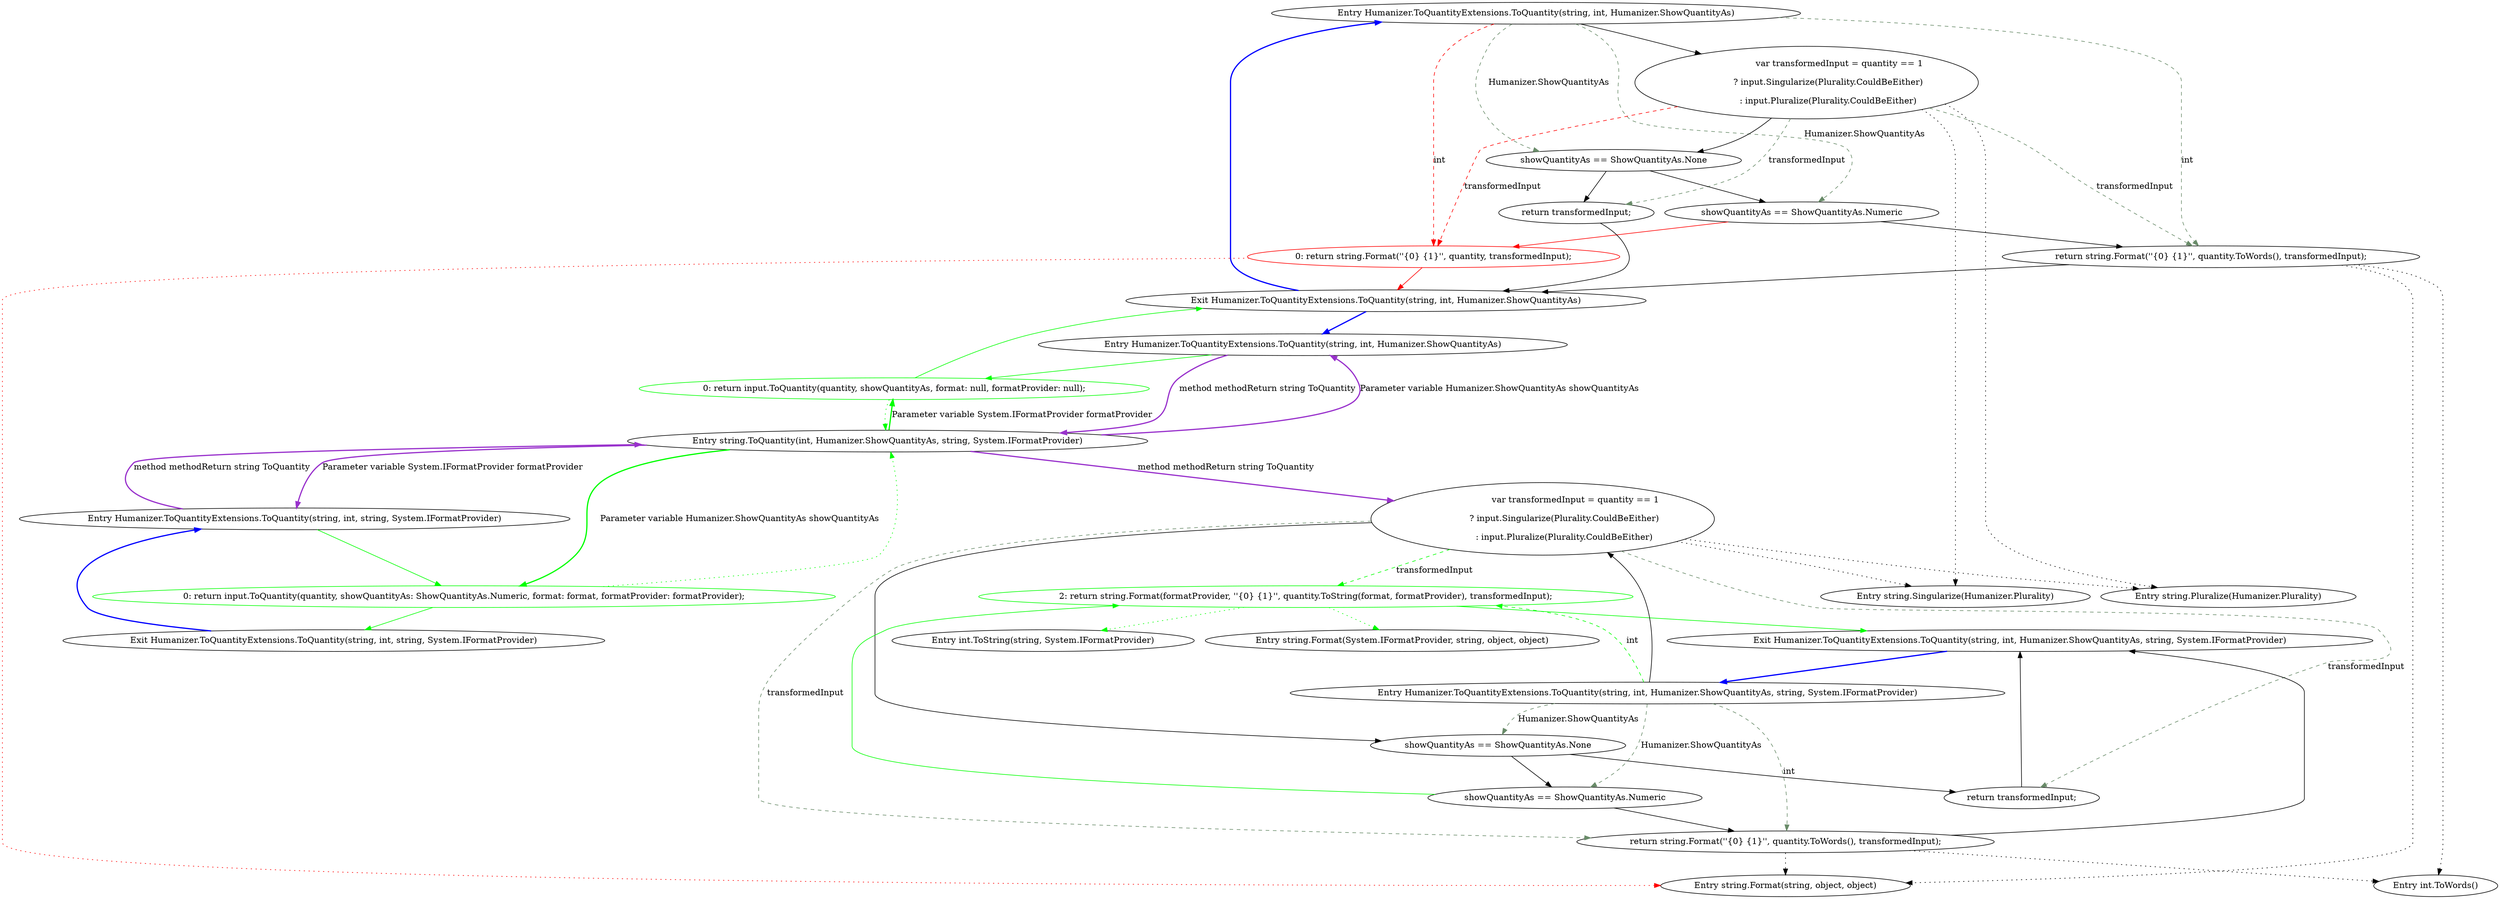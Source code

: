 digraph  {
n0 [cluster="Humanizer.ToQuantityExtensions.ToQuantity(string, int, Humanizer.ShowQuantityAs)", label="Entry Humanizer.ToQuantityExtensions.ToQuantity(string, int, Humanizer.ShowQuantityAs)", span="45-45"];
n1 [cluster="Humanizer.ToQuantityExtensions.ToQuantity(string, int, Humanizer.ShowQuantityAs)", label="var transformedInput = quantity == 1\r\n                ? input.Singularize(Plurality.CouldBeEither)\r\n                : input.Pluralize(Plurality.CouldBeEither)", span="47-49"];
n2 [cluster="Humanizer.ToQuantityExtensions.ToQuantity(string, int, Humanizer.ShowQuantityAs)", label="showQuantityAs == ShowQuantityAs.None", span="51-51"];
n4 [cluster="Humanizer.ToQuantityExtensions.ToQuantity(string, int, Humanizer.ShowQuantityAs)", label="showQuantityAs == ShowQuantityAs.Numeric", span="54-54"];
n5 [cluster="Humanizer.ToQuantityExtensions.ToQuantity(string, int, Humanizer.ShowQuantityAs)", color=red, community=0, label="0: return string.Format(''{0} {1}'', quantity, transformedInput);", span="55-55"];
n6 [cluster="Humanizer.ToQuantityExtensions.ToQuantity(string, int, Humanizer.ShowQuantityAs)", label="return string.Format(''{0} {1}'', quantity.ToWords(), transformedInput);", span="57-57"];
n8 [cluster="string.Singularize(Humanizer.Plurality)", label="Entry string.Singularize(Humanizer.Plurality)", span="194-194"];
n9 [cluster="string.Pluralize(Humanizer.Plurality)", label="Entry string.Pluralize(Humanizer.Plurality)", span="170-170"];
n3 [cluster="Humanizer.ToQuantityExtensions.ToQuantity(string, int, Humanizer.ShowQuantityAs)", label="return transformedInput;", span="52-52"];
n7 [cluster="Humanizer.ToQuantityExtensions.ToQuantity(string, int, Humanizer.ShowQuantityAs)", label="Exit Humanizer.ToQuantityExtensions.ToQuantity(string, int, Humanizer.ShowQuantityAs)", span="45-45"];
n11 [cluster="int.ToWords()", label="Entry int.ToWords()", span="32-32"];
n10 [cluster="string.Format(string, object, object)", label="Entry string.Format(string, object, object)", span="0-0"];
d1 [cluster="Humanizer.ToQuantityExtensions.ToQuantity(string, int, Humanizer.ShowQuantityAs)", color=green, community=0, label="0: return input.ToQuantity(quantity, showQuantityAs, format: null, formatProvider: null);", span="48-48"];
d0 [cluster="Humanizer.ToQuantityExtensions.ToQuantity(string, int, Humanizer.ShowQuantityAs)", label="Entry Humanizer.ToQuantityExtensions.ToQuantity(string, int, Humanizer.ShowQuantityAs)", span="46-46"];
d3 [cluster="string.ToQuantity(int, Humanizer.ShowQuantityAs, string, System.IFormatProvider)", label="Entry string.ToQuantity(int, Humanizer.ShowQuantityAs, string, System.IFormatProvider)", span="69-69"];
d5 [cluster="Humanizer.ToQuantityExtensions.ToQuantity(string, int, string, System.IFormatProvider)", color=green, community=0, label="0: return input.ToQuantity(quantity, showQuantityAs: ShowQuantityAs.Numeric, format: format, formatProvider: formatProvider);", span="66-66"];
d4 [cluster="Humanizer.ToQuantityExtensions.ToQuantity(string, int, string, System.IFormatProvider)", label="Entry Humanizer.ToQuantityExtensions.ToQuantity(string, int, string, System.IFormatProvider)", span="64-64"];
d6 [cluster="Humanizer.ToQuantityExtensions.ToQuantity(string, int, string, System.IFormatProvider)", label="Exit Humanizer.ToQuantityExtensions.ToQuantity(string, int, string, System.IFormatProvider)", span="64-64"];
d12 [cluster="Humanizer.ToQuantityExtensions.ToQuantity(string, int, Humanizer.ShowQuantityAs, string, System.IFormatProvider)", color=green, community=0, label="2: return string.Format(formatProvider, ''{0} {1}'', quantity.ToString(format, formatProvider), transformedInput);", span="79-79"];
d7 [cluster="Humanizer.ToQuantityExtensions.ToQuantity(string, int, Humanizer.ShowQuantityAs, string, System.IFormatProvider)", label="Entry Humanizer.ToQuantityExtensions.ToQuantity(string, int, Humanizer.ShowQuantityAs, string, System.IFormatProvider)", span="69-69"];
d8 [cluster="Humanizer.ToQuantityExtensions.ToQuantity(string, int, Humanizer.ShowQuantityAs, string, System.IFormatProvider)", label="var transformedInput = quantity == 1\r\n                ? input.Singularize(Plurality.CouldBeEither)\r\n                : input.Pluralize(Plurality.CouldBeEither)", span="71-73"];
d11 [cluster="Humanizer.ToQuantityExtensions.ToQuantity(string, int, Humanizer.ShowQuantityAs, string, System.IFormatProvider)", label="showQuantityAs == ShowQuantityAs.Numeric", span="78-78"];
d14 [cluster="Humanizer.ToQuantityExtensions.ToQuantity(string, int, Humanizer.ShowQuantityAs, string, System.IFormatProvider)", label="Exit Humanizer.ToQuantityExtensions.ToQuantity(string, int, Humanizer.ShowQuantityAs, string, System.IFormatProvider)", span="69-69"];
d17 [cluster="int.ToString(string, System.IFormatProvider)", label="Entry int.ToString(string, System.IFormatProvider)", span="0-0"];
d18 [cluster="string.Format(System.IFormatProvider, string, object, object)", label="Entry string.Format(System.IFormatProvider, string, object, object)", span="0-0"];
d9 [cluster="Humanizer.ToQuantityExtensions.ToQuantity(string, int, Humanizer.ShowQuantityAs, string, System.IFormatProvider)", label="showQuantityAs == ShowQuantityAs.None", span="75-75"];
d13 [cluster="Humanizer.ToQuantityExtensions.ToQuantity(string, int, Humanizer.ShowQuantityAs, string, System.IFormatProvider)", label="return string.Format(''{0} {1}'', quantity.ToWords(), transformedInput);", span="81-81"];
d10 [cluster="Humanizer.ToQuantityExtensions.ToQuantity(string, int, Humanizer.ShowQuantityAs, string, System.IFormatProvider)", label="return transformedInput;", span="76-76"];
n0 -> n1  [key=0, style=solid];
n0 -> n2  [color=darkseagreen4, key=1, label="Humanizer.ShowQuantityAs", style=dashed];
n0 -> n4  [color=darkseagreen4, key=1, label="Humanizer.ShowQuantityAs", style=dashed];
n0 -> n5  [color=red, key=1, label=int, style=dashed];
n0 -> n6  [color=darkseagreen4, key=1, label=int, style=dashed];
n1 -> n2  [key=0, style=solid];
n1 -> n8  [key=2, style=dotted];
n1 -> n9  [key=2, style=dotted];
n1 -> n3  [color=darkseagreen4, key=1, label=transformedInput, style=dashed];
n1 -> n5  [color=red, key=1, label=transformedInput, style=dashed];
n1 -> n6  [color=darkseagreen4, key=1, label=transformedInput, style=dashed];
n2 -> n3  [key=0, style=solid];
n2 -> n4  [key=0, style=solid];
n4 -> n5  [color=red, key=0, style=solid];
n4 -> n6  [key=0, style=solid];
n5 -> n7  [color=red, key=0, style=solid];
n5 -> n10  [color=red, key=2, style=dotted];
n6 -> n7  [key=0, style=solid];
n6 -> n11  [key=2, style=dotted];
n6 -> n10  [key=2, style=dotted];
n3 -> n7  [key=0, style=solid];
n7 -> n0  [color=blue, key=0, style=bold];
n7 -> d0  [color=blue, key=0, style=bold];
d1 -> n7  [color=green, key=0, style=solid];
d1 -> d3  [color=green, key=2, style=dotted];
d0 -> d1  [color=green, key=0, style=solid];
d0 -> d3  [color=darkorchid, key=3, label="method methodReturn string ToQuantity", style=bold];
d3 -> d1  [color=green, key=3, label="Parameter variable System.IFormatProvider formatProvider", style=bold];
d3 -> d5  [color=green, key=3, label="Parameter variable Humanizer.ShowQuantityAs showQuantityAs", style=bold];
d3 -> d0  [color=darkorchid, key=3, label="Parameter variable Humanizer.ShowQuantityAs showQuantityAs", style=bold];
d3 -> d4  [color=darkorchid, key=3, label="Parameter variable System.IFormatProvider formatProvider", style=bold];
d3 -> d8  [color=darkorchid, key=3, label="method methodReturn string ToQuantity", style=bold];
d5 -> d6  [color=green, key=0, style=solid];
d5 -> d3  [color=green, key=2, style=dotted];
d4 -> d5  [color=green, key=0, style=solid];
d4 -> d3  [color=darkorchid, key=3, label="method methodReturn string ToQuantity", style=bold];
d6 -> d4  [color=blue, key=0, style=bold];
d12 -> d14  [color=green, key=0, style=solid];
d12 -> d17  [color=green, key=2, style=dotted];
d12 -> d18  [color=green, key=2, style=dotted];
d7 -> d12  [color=green, key=1, label=int, style=dashed];
d7 -> d8  [key=0, style=solid];
d7 -> d9  [color=darkseagreen4, key=1, label="Humanizer.ShowQuantityAs", style=dashed];
d7 -> d11  [color=darkseagreen4, key=1, label="Humanizer.ShowQuantityAs", style=dashed];
d7 -> d13  [color=darkseagreen4, key=1, label=int, style=dashed];
d8 -> d12  [color=green, key=1, label=transformedInput, style=dashed];
d8 -> d9  [key=0, style=solid];
d8 -> n8  [key=2, style=dotted];
d8 -> n9  [key=2, style=dotted];
d8 -> d10  [color=darkseagreen4, key=1, label=transformedInput, style=dashed];
d8 -> d13  [color=darkseagreen4, key=1, label=transformedInput, style=dashed];
d11 -> d12  [color=green, key=0, style=solid];
d11 -> d13  [key=0, style=solid];
d14 -> d7  [color=blue, key=0, style=bold];
d9 -> d11  [key=0, style=solid];
d9 -> d10  [key=0, style=solid];
d13 -> d14  [key=0, style=solid];
d13 -> n11  [key=2, style=dotted];
d13 -> n10  [key=2, style=dotted];
d10 -> d14  [key=0, style=solid];
}
